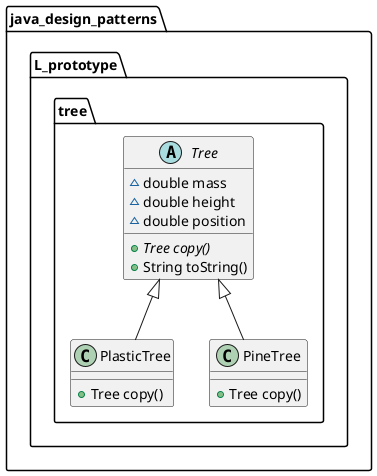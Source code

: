 @startuml
class java_design_patterns.L_prototype.tree.PlasticTree {
+ Tree copy()
}
abstract class java_design_patterns.L_prototype.tree.Tree {
~ double mass
~ double height
~ double position
+ {abstract}Tree copy()
+ String toString()
}
class java_design_patterns.L_prototype.tree.PineTree {
+ Tree copy()
}


java_design_patterns.L_prototype.tree.Tree <|-- java_design_patterns.L_prototype.tree.PlasticTree
java_design_patterns.L_prototype.tree.Tree <|-- java_design_patterns.L_prototype.tree.PineTree
@enduml